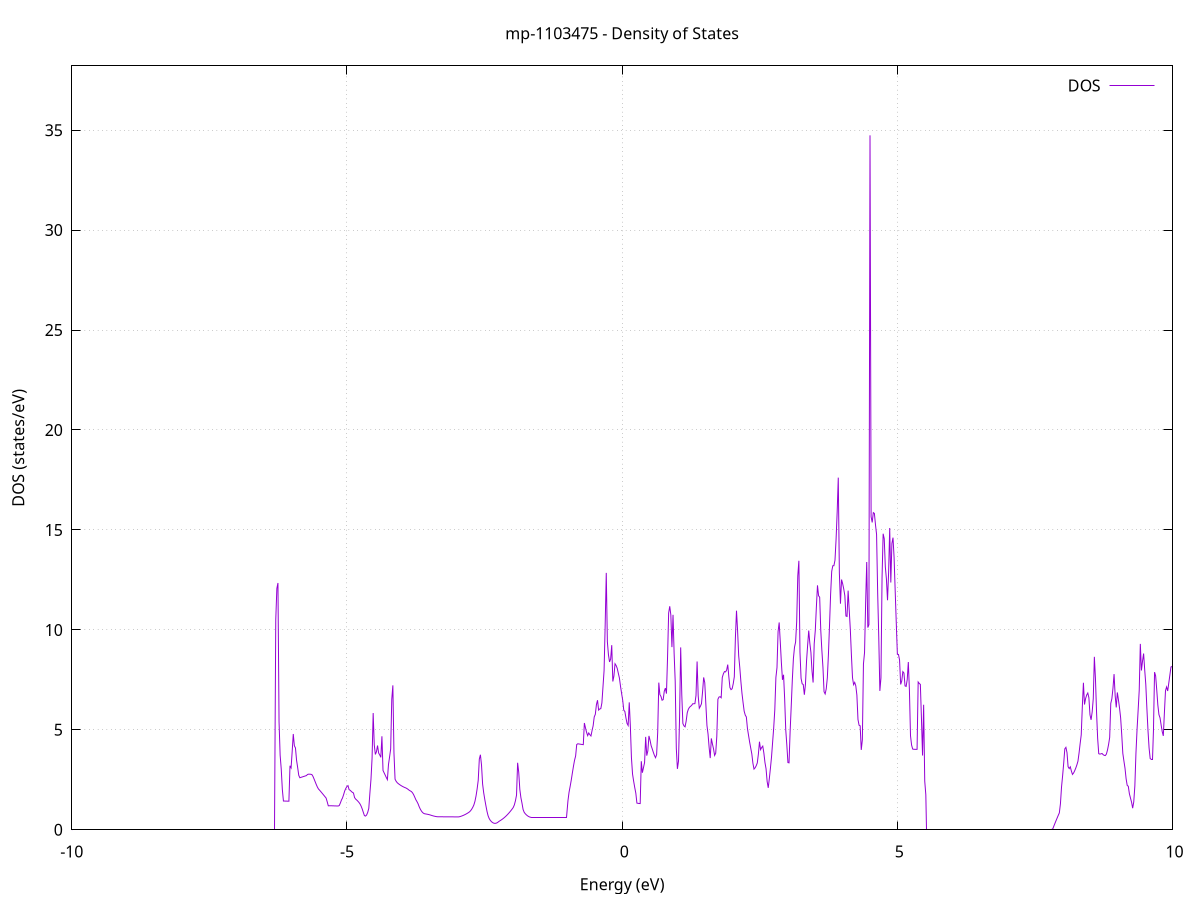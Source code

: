 set title 'mp-1103475 - Density of States'
set xlabel 'Energy (eV)'
set ylabel 'DOS (states/eV)'
set grid
set xrange [-10:10]
set yrange [0:38.214]
set xzeroaxis lt -1
set terminal png size 800,600
set output 'mp-1103475_dos_gnuplot.png'
plot '-' using 1:2 with lines title 'DOS'
-17.091400 0.000000
-17.071600 0.000000
-17.051700 0.000000
-17.031800 0.000000
-17.011900 0.000000
-16.992000 0.000000
-16.972100 0.000000
-16.952200 0.000000
-16.932400 0.000000
-16.912500 0.000000
-16.892600 0.000000
-16.872700 0.000000
-16.852800 0.000000
-16.832900 0.000000
-16.813100 0.000000
-16.793200 0.000000
-16.773300 0.000000
-16.753400 0.000000
-16.733500 0.000000
-16.713600 0.000000
-16.693700 0.000000
-16.673900 0.000000
-16.654000 0.000000
-16.634100 0.000000
-16.614200 0.000000
-16.594300 0.000000
-16.574400 0.000000
-16.554500 0.000000
-16.534700 0.000000
-16.514800 0.000000
-16.494900 0.000000
-16.475000 0.000000
-16.455100 0.000000
-16.435200 0.000000
-16.415300 0.000000
-16.395500 0.000000
-16.375600 0.000000
-16.355700 0.000000
-16.335800 0.000000
-16.315900 0.000000
-16.296000 0.000000
-16.276200 0.000000
-16.256300 0.000000
-16.236400 0.000000
-16.216500 0.000000
-16.196600 0.000000
-16.176700 0.000000
-16.156800 0.000000
-16.137000 0.000000
-16.117100 0.000000
-16.097200 0.000000
-16.077300 0.000000
-16.057400 0.000000
-16.037500 0.000000
-16.017600 0.000000
-15.997800 0.000000
-15.977900 0.000000
-15.958000 0.000000
-15.938100 0.000000
-15.918200 0.000000
-15.898300 0.000000
-15.878500 0.000000
-15.858600 0.000000
-15.838700 0.000000
-15.818800 0.000000
-15.798900 0.000000
-15.779000 0.000000
-15.759100 0.000000
-15.739300 0.000000
-15.719400 0.000000
-15.699500 0.000000
-15.679600 0.000000
-15.659700 0.000000
-15.639800 0.000000
-15.619900 0.000000
-15.600100 0.000000
-15.580200 0.000000
-15.560300 0.000000
-15.540400 0.000000
-15.520500 0.000000
-15.500600 0.000000
-15.480700 0.000000
-15.460900 0.000000
-15.441000 0.000000
-15.421100 0.000000
-15.401200 0.000000
-15.381300 0.000000
-15.361400 0.000000
-15.341600 0.000000
-15.321700 0.000000
-15.301800 0.000000
-15.281900 0.007700
-15.262000 0.923300
-15.242100 1.949700
-15.222200 2.601200
-15.202400 3.253700
-15.182500 4.514700
-15.162600 4.515100
-15.142700 4.184800
-15.122800 3.442400
-15.102900 2.964900
-15.083000 2.535500
-15.063200 1.553900
-15.043300 1.553900
-15.023400 1.553900
-15.003500 1.553900
-14.983600 1.553900
-14.963700 1.553900
-14.943800 1.553900
-14.924000 1.553900
-14.904100 1.553900
-14.884200 1.554000
-14.864300 1.554000
-14.844400 1.554000
-14.824500 1.554000
-14.804700 1.554000
-14.784800 1.549500
-14.764900 1.425400
-14.745000 1.307500
-14.725100 1.227800
-14.705200 1.148000
-14.685300 1.008200
-14.665500 1.008200
-14.645600 1.008200
-14.625700 1.008200
-14.605800 1.008200
-14.585900 1.008200
-14.566000 1.008200
-14.546100 1.008200
-14.526300 1.008200
-14.506400 1.008200
-14.486500 1.008200
-14.466600 1.008200
-14.446700 1.008200
-14.426800 1.008200
-14.407000 1.008200
-14.387100 1.008200
-14.367200 1.008200
-14.347300 1.008200
-14.327400 1.008200
-14.307500 1.008200
-14.287600 1.008200
-14.267800 1.008200
-14.247900 1.008200
-14.228000 1.008200
-14.208100 4.579700
-14.188200 4.226000
-14.168300 2.573600
-14.148400 2.429100
-14.128600 0.000000
-14.108700 0.000000
-14.088800 0.000000
-14.068900 0.000000
-14.049000 0.000000
-14.029100 0.000000
-14.009200 0.000000
-13.989400 0.000000
-13.969500 0.000000
-13.949600 0.000000
-13.929700 0.000000
-13.909800 0.000000
-13.889900 0.000000
-13.870100 0.000000
-13.850200 0.000000
-13.830300 0.000000
-13.810400 0.000000
-13.790500 0.000000
-13.770600 0.000000
-13.750700 0.000000
-13.730900 0.000000
-13.711000 0.000000
-13.691100 0.000000
-13.671200 0.000000
-13.651300 0.000000
-13.631400 0.000000
-13.611500 0.000000
-13.591700 0.000000
-13.571800 0.000000
-13.551900 3.507700
-13.532000 3.823600
-13.512100 2.500800
-13.492200 2.683800
-13.472400 2.866700
-13.452500 1.366600
-13.432600 1.365200
-13.412700 1.364000
-13.392800 1.363000
-13.372900 1.362100
-13.353000 1.361400
-13.333200 1.360900
-13.313300 1.459300
-13.293400 2.173500
-13.273500 3.492000
-13.253600 4.897300
-13.233700 5.411700
-13.213800 5.627100
-13.194000 6.074300
-13.174100 6.625500
-13.154200 7.524900
-13.134300 7.793400
-13.114400 6.735400
-13.094500 5.362200
-13.074600 4.525000
-13.054800 3.447500
-13.034900 1.890800
-13.015000 0.679500
-12.995100 0.082400
-12.975200 0.000000
-12.955300 0.043600
-12.935500 0.748800
-12.915600 1.922300
-12.895700 3.631000
-12.875800 5.370700
-12.855900 9.595700
-12.836000 11.889600
-12.816100 12.609700
-12.796300 11.022400
-12.776400 10.869500
-12.756500 11.280000
-12.736600 15.620400
-12.716700 13.734600
-12.696800 6.917800
-12.676900 6.967900
-12.657100 7.148000
-12.637200 9.675600
-12.617300 6.621400
-12.597400 5.660800
-12.577500 4.408900
-12.557600 4.013600
-12.537700 7.519700
-12.517900 8.859900
-12.498000 5.019500
-12.478100 4.610700
-12.458200 4.730400
-12.438300 7.051400
-12.418400 4.428500
-12.398600 0.346200
-12.378700 0.000000
-12.358800 0.000000
-12.338900 0.000000
-12.319000 0.000000
-12.299100 0.000000
-12.279200 0.000000
-12.259400 0.000000
-12.239500 0.000000
-12.219600 0.000000
-12.199700 0.000000
-12.179800 0.000000
-12.159900 0.000000
-12.140000 0.000000
-12.120200 0.000000
-12.100300 0.000000
-12.080400 0.000000
-12.060500 0.000000
-12.040600 0.000000
-12.020700 0.000000
-12.000900 0.000000
-11.981000 1.311000
-11.961100 6.338800
-11.941200 11.258700
-11.921300 13.837800
-11.901400 13.953500
-11.881500 25.389500
-11.861700 7.197200
-11.841800 7.848100
-11.821900 7.170000
-11.802000 4.968600
-11.782100 16.223400
-11.762200 11.947300
-11.742300 12.569500
-11.722500 13.419800
-11.702600 14.641600
-11.682700 13.533100
-11.662800 11.309000
-11.642900 5.249200
-11.623000 3.339200
-11.603100 6.197700
-11.583300 7.302700
-11.563400 9.842900
-11.543500 11.412600
-11.523600 13.302800
-11.503700 11.956100
-11.483800 10.233800
-11.464000 11.299000
-11.444100 14.698200
-11.424200 0.000000
-11.404300 0.000000
-11.384400 0.000000
-11.364500 0.000000
-11.344600 7.484200
-11.324800 10.840100
-11.304900 6.334000
-11.285000 4.622100
-11.265100 4.603600
-11.245200 4.590600
-11.225300 4.872000
-11.205400 5.270200
-11.185600 5.649600
-11.165700 5.890400
-11.145800 6.092900
-11.125900 8.961700
-11.106000 11.861700
-11.086100 8.620900
-11.066300 4.033000
-11.046400 1.935800
-11.026500 0.399100
-11.006600 0.000000
-10.986700 0.000000
-10.966800 0.000000
-10.946900 0.000000
-10.927100 0.000000
-10.907200 0.000000
-10.887300 0.000000
-10.867400 0.000000
-10.847500 0.000000
-10.827600 0.000000
-10.807700 0.000000
-10.787900 0.000000
-10.768000 0.000000
-10.748100 0.000000
-10.728200 0.000000
-10.708300 0.000000
-10.688400 0.000000
-10.668500 0.000000
-10.648700 0.000000
-10.628800 0.000000
-10.608900 0.000000
-10.589000 0.000000
-10.569100 0.000000
-10.549200 0.000000
-10.529400 0.000000
-10.509500 0.000000
-10.489600 0.000000
-10.469700 0.000000
-10.449800 0.000000
-10.429900 0.000000
-10.410000 0.000000
-10.390200 0.000000
-10.370300 0.000000
-10.350400 0.000000
-10.330500 0.000000
-10.310600 0.000000
-10.290700 0.000000
-10.270800 0.000000
-10.251000 0.000000
-10.231100 0.000000
-10.211200 0.000000
-10.191300 0.000000
-10.171400 0.000000
-10.151500 0.000000
-10.131700 0.000000
-10.111800 0.000000
-10.091900 0.000000
-10.072000 0.000000
-10.052100 0.000000
-10.032200 0.000000
-10.012300 0.000000
-9.992500 0.000000
-9.972600 0.000000
-9.952700 0.000000
-9.932800 0.000000
-9.912900 0.000000
-9.893000 0.000000
-9.873100 0.000000
-9.853300 0.000000
-9.833400 0.000000
-9.813500 0.000000
-9.793600 0.000000
-9.773700 0.000000
-9.753800 0.000000
-9.733900 0.000000
-9.714100 0.000000
-9.694200 0.000000
-9.674300 0.000000
-9.654400 0.000000
-9.634500 0.000000
-9.614600 0.000000
-9.594800 0.000000
-9.574900 0.000000
-9.555000 0.000000
-9.535100 0.000000
-9.515200 0.000000
-9.495300 0.000000
-9.475400 0.000000
-9.455600 0.000000
-9.435700 0.000000
-9.415800 0.000000
-9.395900 0.000000
-9.376000 0.000000
-9.356100 0.000000
-9.336200 0.000000
-9.316400 0.000000
-9.296500 0.000000
-9.276600 0.000000
-9.256700 0.000000
-9.236800 0.000000
-9.216900 0.000000
-9.197000 0.000000
-9.177200 0.000000
-9.157300 0.000000
-9.137400 0.000000
-9.117500 0.000000
-9.097600 0.000000
-9.077700 0.000000
-9.057900 0.000000
-9.038000 0.000000
-9.018100 0.000000
-8.998200 0.000000
-8.978300 0.000000
-8.958400 0.000000
-8.938500 0.000000
-8.918700 0.000000
-8.898800 0.000000
-8.878900 0.000000
-8.859000 0.000000
-8.839100 0.000000
-8.819200 0.000000
-8.799300 0.000000
-8.779500 0.000000
-8.759600 0.000000
-8.739700 0.000000
-8.719800 0.000000
-8.699900 0.000000
-8.680000 0.000000
-8.660200 0.000000
-8.640300 0.000000
-8.620400 0.000000
-8.600500 0.000000
-8.580600 0.000000
-8.560700 0.000000
-8.540800 0.000000
-8.521000 0.000000
-8.501100 0.000000
-8.481200 0.000000
-8.461300 0.000000
-8.441400 0.000000
-8.421500 0.000000
-8.401600 0.000000
-8.381800 0.000000
-8.361900 0.000000
-8.342000 0.000000
-8.322100 0.000000
-8.302200 0.000000
-8.282300 0.000000
-8.262400 0.000000
-8.242600 0.000000
-8.222700 0.000000
-8.202800 0.000000
-8.182900 0.000000
-8.163000 0.000000
-8.143100 0.000000
-8.123300 0.000000
-8.103400 0.000000
-8.083500 0.000000
-8.063600 0.000000
-8.043700 0.000000
-8.023800 0.000000
-8.003900 0.000000
-7.984100 0.000000
-7.964200 0.000000
-7.944300 0.000000
-7.924400 0.000000
-7.904500 0.000000
-7.884600 0.000000
-7.864700 0.000000
-7.844900 0.000000
-7.825000 0.000000
-7.805100 0.000000
-7.785200 0.000000
-7.765300 0.000000
-7.745400 0.000000
-7.725600 0.000000
-7.705700 0.000000
-7.685800 0.000000
-7.665900 0.000000
-7.646000 0.000000
-7.626100 0.000000
-7.606200 0.000000
-7.586400 0.000000
-7.566500 0.000000
-7.546600 0.000000
-7.526700 0.000000
-7.506800 0.000000
-7.486900 0.000000
-7.467000 0.000000
-7.447200 0.000000
-7.427300 0.000000
-7.407400 0.000000
-7.387500 0.000000
-7.367600 0.000000
-7.347700 0.000000
-7.327800 0.000000
-7.308000 0.000000
-7.288100 0.000000
-7.268200 0.000000
-7.248300 0.000000
-7.228400 0.000000
-7.208500 0.000000
-7.188700 0.000000
-7.168800 0.000000
-7.148900 0.000000
-7.129000 0.000000
-7.109100 0.000000
-7.089200 0.000000
-7.069300 0.000000
-7.049500 0.000000
-7.029600 0.000000
-7.009700 0.000000
-6.989800 0.000000
-6.969900 0.000000
-6.950000 0.000000
-6.930100 0.000000
-6.910300 0.000000
-6.890400 0.000000
-6.870500 0.000000
-6.850600 0.000000
-6.830700 0.000000
-6.810800 0.000000
-6.791000 0.000000
-6.771100 0.000000
-6.751200 0.000000
-6.731300 0.000000
-6.711400 0.000000
-6.691500 0.000000
-6.671600 0.000000
-6.651800 0.000000
-6.631900 0.000000
-6.612000 0.000000
-6.592100 0.000000
-6.572200 0.000000
-6.552300 0.000000
-6.532400 0.000000
-6.512600 0.000000
-6.492700 0.000000
-6.472800 0.000000
-6.452900 0.000000
-6.433000 0.000000
-6.413100 0.000000
-6.393200 0.000000
-6.373400 0.000000
-6.353500 0.000000
-6.333600 0.000000
-6.313700 0.000000
-6.293800 10.516200
-6.273900 12.073300
-6.254100 12.345100
-6.234200 5.404600
-6.214300 3.729900
-6.194400 3.043000
-6.174500 2.021900
-6.154600 1.438400
-6.134700 1.436600
-6.114900 1.434800
-6.095000 1.433000
-6.075100 1.431200
-6.055200 1.429400
-6.035300 3.201000
-6.015400 3.099000
-5.995500 3.918800
-5.975700 4.790900
-5.955800 4.204400
-5.935900 4.092500
-5.916000 3.481200
-5.896100 3.119400
-5.876200 2.725800
-5.856300 2.602900
-5.836500 2.621800
-5.816600 2.639500
-5.796700 2.657200
-5.776800 2.675000
-5.756900 2.692900
-5.737000 2.710800
-5.717200 2.765900
-5.697300 2.783200
-5.677400 2.779900
-5.657500 2.776600
-5.637600 2.760300
-5.617700 2.671700
-5.597800 2.540400
-5.578000 2.403500
-5.558100 2.266600
-5.538200 2.141200
-5.518300 2.042200
-5.498400 1.983300
-5.478500 1.918900
-5.458600 1.853700
-5.438800 1.787800
-5.418900 1.721100
-5.399000 1.653700
-5.379100 1.587100
-5.359200 1.399600
-5.339300 1.198500
-5.319500 1.200700
-5.299600 1.201400
-5.279700 1.200700
-5.259800 1.198600
-5.239900 1.196400
-5.220000 1.194400
-5.200100 1.192400
-5.180300 1.190600
-5.160400 1.188900
-5.140500 1.211200
-5.120600 1.334700
-5.100700 1.484400
-5.080800 1.594200
-5.060900 1.757500
-5.041100 1.943000
-5.021200 2.068500
-5.001300 2.165600
-4.981400 2.209300
-4.961500 2.008400
-4.941600 1.974500
-4.921700 1.921600
-4.901900 1.872500
-4.882000 1.841000
-4.862100 1.613500
-4.842200 1.535300
-4.822300 1.486600
-4.802400 1.431000
-4.782600 1.368400
-4.762700 1.291300
-4.742800 1.182600
-4.722900 1.041800
-4.703000 0.873200
-4.683100 0.709700
-4.663200 0.685200
-4.643400 0.737100
-4.623500 0.865500
-4.603600 1.070400
-4.583700 1.824500
-4.563800 2.528800
-4.543900 3.581300
-4.524000 5.839300
-4.504200 4.250000
-4.484300 3.769000
-4.464400 3.902200
-4.444500 4.214500
-4.424600 3.840400
-4.404700 3.743200
-4.384900 3.623800
-4.365000 4.677300
-4.345100 2.966800
-4.325200 2.849900
-4.305300 2.734100
-4.285400 2.614100
-4.265500 2.507200
-4.245700 3.264300
-4.225800 3.644500
-4.205900 4.044700
-4.186000 6.528300
-4.166100 7.225000
-4.146200 3.853500
-4.126300 2.530600
-4.106500 2.425900
-4.086600 2.354200
-4.066700 2.306800
-4.046800 2.266000
-4.026900 2.228500
-4.007000 2.194400
-3.987100 2.163600
-3.967300 2.136100
-3.947400 2.112100
-3.927500 2.089000
-3.907600 2.057300
-3.887700 2.018800
-3.867800 1.973600
-3.848000 1.942500
-3.828100 1.909300
-3.808200 1.846300
-3.788300 1.753600
-3.768400 1.631100
-3.748500 1.505100
-3.728600 1.410900
-3.708800 1.304000
-3.688900 1.160800
-3.669000 1.041300
-3.649100 0.945700
-3.629200 0.873700
-3.609300 0.825600
-3.589400 0.801200
-3.569600 0.791500
-3.549700 0.781700
-3.529800 0.771100
-3.509900 0.758200
-3.490000 0.743000
-3.470100 0.725500
-3.450300 0.707700
-3.430400 0.692200
-3.410500 0.678700
-3.390600 0.666800
-3.370700 0.656400
-3.350800 0.651100
-3.330900 0.650600
-3.311100 0.650200
-3.291200 0.649800
-3.271300 0.649400
-3.251400 0.649100
-3.231500 0.648700
-3.211600 0.648300
-3.191700 0.647900
-3.171900 0.647600
-3.152000 0.647200
-3.132100 0.646900
-3.112200 0.646500
-3.092300 0.646200
-3.072400 0.645900
-3.052500 0.645600
-3.032700 0.645300
-3.012800 0.645000
-2.992900 0.644700
-2.973000 0.644400
-2.953100 0.654300
-2.933200 0.671000
-2.913400 0.690200
-2.893500 0.711800
-2.873600 0.735900
-2.853700 0.762500
-2.833800 0.791600
-2.813900 0.823100
-2.794000 0.857100
-2.774200 0.895500
-2.754300 0.951200
-2.734400 1.026700
-2.714500 1.121900
-2.694600 1.238900
-2.674700 1.422500
-2.654800 1.690700
-2.635000 2.043600
-2.615100 2.472700
-2.595200 3.537700
-2.575300 3.753300
-2.555400 3.240900
-2.535500 2.289100
-2.515600 1.850900
-2.495800 1.516300
-2.475900 1.212200
-2.456000 0.925000
-2.436100 0.703300
-2.416200 0.564600
-2.396300 0.475000
-2.376500 0.411800
-2.356600 0.365100
-2.336700 0.334800
-2.316800 0.320900
-2.296900 0.323600
-2.277000 0.342700
-2.257100 0.377800
-2.237300 0.420800
-2.217400 0.455800
-2.197500 0.490400
-2.177600 0.528700
-2.157700 0.570700
-2.137800 0.616300
-2.117900 0.665600
-2.098100 0.718700
-2.078200 0.775300
-2.058300 0.835700
-2.038400 0.899700
-2.018500 0.967500
-1.998600 1.038900
-1.978800 1.114900
-1.958900 1.242700
-1.939000 1.448900
-1.919100 1.733500
-1.899200 3.350900
-1.879300 2.884700
-1.859400 2.023700
-1.839600 1.606000
-1.819700 1.327900
-1.799800 1.014800
-1.779900 0.873800
-1.760000 0.801900
-1.740100 0.746100
-1.720200 0.700300
-1.700400 0.664700
-1.680500 0.639000
-1.660600 0.623500
-1.640700 0.617900
-1.620800 0.617900
-1.600900 0.617800
-1.581000 0.617800
-1.561200 0.617800
-1.541300 0.617700
-1.521400 0.617700
-1.501500 0.617600
-1.481600 0.617600
-1.461700 0.617500
-1.441900 0.617500
-1.422000 0.617500
-1.402100 0.617400
-1.382200 0.617400
-1.362300 0.617300
-1.342400 0.617300
-1.322500 0.617300
-1.302700 0.617200
-1.282800 0.617200
-1.262900 0.617200
-1.243000 0.617100
-1.223100 0.617100
-1.203200 0.617100
-1.183300 0.617000
-1.163500 0.617000
-1.143600 0.617000
-1.123700 0.617000
-1.103800 0.616900
-1.083900 0.616900
-1.064000 0.616900
-1.044200 0.616900
-1.024300 0.616800
-1.004400 0.616800
-0.984500 1.454800
-0.964600 1.879500
-0.944700 2.169800
-0.924800 2.481900
-0.905000 2.831400
-0.885100 3.169600
-0.865200 3.472900
-0.845300 3.692100
-0.825400 4.264300
-0.805500 4.302100
-0.785600 4.292500
-0.765800 4.283300
-0.745900 4.274400
-0.726000 4.265800
-0.706100 4.257600
-0.686200 5.340800
-0.666300 5.097300
-0.646400 4.875500
-0.626600 4.710000
-0.606700 4.842200
-0.586800 4.755700
-0.566900 4.692500
-0.547000 4.958500
-0.527100 5.201500
-0.507300 5.645500
-0.487400 5.774900
-0.467500 6.258900
-0.447600 6.481400
-0.427700 5.989000
-0.407800 6.043100
-0.387900 6.058800
-0.368100 6.345300
-0.348200 7.150700
-0.328300 7.963200
-0.308400 10.242200
-0.288500 12.851600
-0.268600 9.405200
-0.248700 8.751900
-0.228900 8.396500
-0.209000 8.540500
-0.189100 9.234500
-0.169200 7.418900
-0.149300 7.695400
-0.129400 8.305900
-0.109600 8.220300
-0.089700 8.078200
-0.069800 7.832500
-0.049900 7.594700
-0.030000 7.185000
-0.010100 6.825700
0.009800 6.487700
0.029600 5.982600
0.049500 5.917900
0.069400 5.591900
0.089300 5.318300
0.109200 5.217500
0.129100 6.374100
0.149000 5.195300
0.168800 3.611300
0.188700 2.790100
0.208600 2.436500
0.228500 2.117000
0.248400 1.831400
0.268300 1.334800
0.288200 1.323100
0.308000 1.315100
0.327900 1.310700
0.347800 3.427600
0.367700 2.853900
0.387600 3.107900
0.407500 3.361800
0.427300 4.645800
0.447200 3.709400
0.467100 3.948700
0.487000 4.696700
0.506900 4.482600
0.526800 4.207600
0.546700 4.048200
0.566500 3.876200
0.586400 3.722800
0.606300 3.606100
0.626200 3.755600
0.646100 4.874700
0.666000 7.362200
0.685900 6.761300
0.705700 6.668700
0.725600 6.480700
0.745500 6.510000
0.765400 6.928700
0.785300 7.087900
0.805200 6.811700
0.825100 8.636600
0.844900 10.841200
0.864800 11.181400
0.884700 10.753900
0.904600 9.138200
0.924500 10.754900
0.944400 8.825900
0.964200 7.423800
0.984100 4.079200
1.004000 3.046800
1.023900 3.435200
1.043800 5.665000
1.063700 9.124400
1.083600 6.750900
1.103400 5.316400
1.123300 5.197700
1.143200 5.149400
1.163100 5.433700
1.183000 5.855000
1.202900 6.029200
1.222800 6.125200
1.242600 6.174700
1.262500 6.221100
1.282400 6.304400
1.302300 6.304200
1.322200 6.309900
1.342100 6.720400
1.361900 8.417500
1.381800 6.702100
1.401700 6.080000
1.421600 6.175700
1.441500 6.307400
1.461400 6.908100
1.481300 7.621600
1.501100 7.359800
1.521000 6.273900
1.540900 5.218800
1.560800 4.791200
1.580700 4.112200
1.600600 3.585200
1.620500 4.570800
1.640300 4.296500
1.660200 4.050000
1.680100 3.719600
1.700000 3.830100
1.719900 4.673800
1.739800 6.530400
1.759700 6.639800
1.779500 6.657300
1.799400 6.604800
1.819300 7.616500
1.839200 7.800400
1.859100 7.913800
1.879000 7.896900
1.898800 7.989000
1.918700 8.262400
1.938600 7.655200
1.958500 7.112100
1.978400 7.010300
1.998300 7.055000
2.018200 7.302800
2.038000 7.651900
2.057900 9.607700
2.077800 10.959400
2.097700 9.955500
2.117600 8.706300
2.137500 8.120300
2.157400 7.420800
2.177200 6.828800
2.197100 6.365100
2.217000 5.935400
2.236900 5.737200
2.256800 5.643900
2.276700 5.065900
2.296500 4.726500
2.316400 4.389200
2.336300 4.090100
2.356200 3.792700
2.376100 3.327500
2.396000 3.036200
2.415900 3.098500
2.435700 3.201400
2.455600 3.343400
2.475500 3.787300
2.495400 4.406000
2.515300 4.008200
2.535200 4.113900
2.555100 4.184500
2.574900 3.839100
2.594800 3.367900
2.614700 3.051600
2.634600 2.415600
2.654500 2.098000
2.674400 2.559500
2.694300 3.081000
2.714100 3.640400
2.734000 4.375900
2.753900 5.103800
2.773800 6.006200
2.793700 7.619600
2.813600 8.114800
2.833400 9.913400
2.853300 10.370700
2.873200 9.405400
2.893100 8.371800
2.913000 7.500800
2.932900 7.753900
2.952800 6.559000
2.972600 5.002500
2.992500 4.235700
3.012400 3.360900
3.032300 3.347900
3.052200 4.917300
3.072100 6.169300
3.092000 7.484300
3.111800 8.558700
3.131700 9.130800
3.151600 9.387800
3.171500 10.399400
3.191400 12.700600
3.211300 13.456300
3.231200 8.892900
3.251000 7.579600
3.270900 7.303300
3.290800 7.265100
3.310700 6.754300
3.330600 7.274100
3.350500 8.443400
3.370300 9.225400
3.390200 9.964200
3.410100 9.338900
3.430000 8.875900
3.449900 7.942000
3.469800 7.365800
3.489700 9.306600
3.509500 9.970900
3.529400 11.155600
3.549300 12.227600
3.569200 11.708200
3.589100 11.633400
3.609000 9.982600
3.628900 8.977500
3.648700 8.123500
3.668600 6.905900
3.688500 6.794800
3.708400 7.048400
3.728300 7.602000
3.748200 8.773500
3.768000 10.228300
3.787900 11.780400
3.807800 12.922900
3.827700 13.208200
3.847600 13.210200
3.867500 13.485500
3.887400 14.539100
3.907200 15.900300
3.927100 17.615600
3.947000 12.851600
3.966900 11.310300
3.986800 12.517000
4.006700 12.310800
4.026600 12.044700
4.046400 11.711800
4.066300 10.693000
4.086200 10.671800
4.106100 11.962500
4.126000 10.990600
4.145900 10.022400
4.165800 8.739200
4.185600 7.604900
4.205500 7.258600
4.225400 7.372900
4.245300 7.201800
4.265200 6.737500
4.285100 5.516800
4.304900 5.229500
4.324800 5.201300
4.344700 3.995000
4.364600 4.498400
4.384500 8.296500
4.404400 8.864900
4.424300 11.368100
4.444100 13.396000
4.464000 10.116300
4.483900 10.262300
4.503800 34.739900
4.523700 15.658300
4.543600 15.374700
4.563500 15.865700
4.583300 15.825900
4.603200 15.259800
4.623100 14.774800
4.643000 11.844300
4.662900 9.619900
4.682800 6.947400
4.702600 7.593700
4.722500 12.617200
4.742400 14.809500
4.762300 14.560800
4.782200 13.148900
4.802100 12.537600
4.822000 11.483100
4.841800 12.872400
4.861700 15.096000
4.881600 12.368600
4.901500 14.319200
4.921400 14.613900
4.941300 13.614200
4.961200 11.953600
4.981000 10.344100
5.000900 8.776700
5.020800 8.770500
5.040700 8.491000
5.060600 7.270600
5.080500 7.444300
5.100400 7.912300
5.120200 7.841500
5.140100 7.197800
5.160000 7.171200
5.179900 7.511500
5.199800 8.390300
5.219700 6.990800
5.239500 4.704300
5.259400 4.235200
5.279300 4.037500
5.299200 4.027000
5.319100 4.024300
5.339000 4.023400
5.358900 4.024200
5.378700 7.392800
5.398600 7.319900
5.418500 7.273500
5.438400 5.567800
5.458300 3.715900
5.478200 6.255000
5.498100 2.435900
5.517900 1.753100
5.537800 0.000000
5.557700 0.000000
5.577600 0.000000
5.597500 0.000000
5.617400 0.000000
5.637200 0.000000
5.657100 0.000000
5.677000 0.000000
5.696900 0.000000
5.716800 0.000000
5.736700 0.000000
5.756600 0.000000
5.776400 0.000000
5.796300 0.000000
5.816200 0.000000
5.836100 0.000000
5.856000 0.000000
5.875900 0.000000
5.895800 0.000000
5.915600 0.000000
5.935500 0.000000
5.955400 0.000000
5.975300 0.000000
5.995200 0.000000
6.015100 0.000000
6.035000 0.000000
6.054800 0.000000
6.074700 0.000000
6.094600 0.000000
6.114500 0.000000
6.134400 0.000000
6.154300 0.000000
6.174100 0.000000
6.194000 0.000000
6.213900 0.000000
6.233800 0.000000
6.253700 0.000000
6.273600 0.000000
6.293500 0.000000
6.313300 0.000000
6.333200 0.000000
6.353100 0.000000
6.373000 0.000000
6.392900 0.000000
6.412800 0.000000
6.432700 0.000000
6.452500 0.000000
6.472400 0.000000
6.492300 0.000000
6.512200 0.000000
6.532100 0.000000
6.552000 0.000000
6.571900 0.000000
6.591700 0.000000
6.611600 0.000000
6.631500 0.000000
6.651400 0.000000
6.671300 0.000000
6.691200 0.000000
6.711000 0.000000
6.730900 0.000000
6.750800 0.000000
6.770700 0.000000
6.790600 0.000000
6.810500 0.000000
6.830400 0.000000
6.850200 0.000000
6.870100 0.000000
6.890000 0.000000
6.909900 0.000000
6.929800 0.000000
6.949700 0.000000
6.969600 0.000000
6.989400 0.000000
7.009300 0.000000
7.029200 0.000000
7.049100 0.000000
7.069000 0.000000
7.088900 0.000000
7.108700 0.000000
7.128600 0.000000
7.148500 0.000000
7.168400 0.000000
7.188300 0.000000
7.208200 0.000000
7.228100 0.000000
7.247900 0.000000
7.267800 0.000000
7.287700 0.000000
7.307600 0.000000
7.327500 0.000000
7.347400 0.000000
7.367300 0.000000
7.387100 0.000000
7.407000 0.000000
7.426900 0.000000
7.446800 0.000000
7.466700 0.000000
7.486600 0.000000
7.506500 0.000000
7.526300 0.000000
7.546200 0.000000
7.566100 0.000000
7.586000 0.000000
7.605900 0.000000
7.625800 0.000000
7.645600 0.000000
7.665500 0.000000
7.685400 0.000000
7.705300 0.000000
7.725200 0.000000
7.745100 0.000000
7.765000 0.000000
7.784800 0.000000
7.804700 0.000000
7.824600 0.046000
7.844500 0.186200
7.864400 0.324000
7.884300 0.458800
7.904200 0.590600
7.924000 0.719300
7.943900 0.845100
7.963800 1.299700
7.983700 2.139200
8.003600 2.707800
8.023500 3.341600
8.043300 4.047400
8.063200 4.123900
8.083100 3.858100
8.103000 3.153500
8.122900 3.062500
8.142800 3.148400
8.162700 2.939500
8.182500 2.769000
8.202400 2.838300
8.222300 2.950900
8.242200 3.085400
8.262100 3.241900
8.282000 3.428500
8.301900 3.834100
8.321700 4.305700
8.341600 4.745800
8.361500 6.155200
8.381400 7.352800
8.401300 6.265900
8.421200 6.565800
8.441100 6.743700
8.460900 6.841300
8.480800 6.607900
8.500700 5.751700
8.520600 5.500200
8.540500 5.892000
8.560400 6.560500
8.580200 8.652500
8.600100 7.565100
8.620000 5.887000
8.639900 4.579900
8.659800 3.806100
8.679700 3.786500
8.699600 3.796300
8.719400 3.817500
8.739300 3.759500
8.759200 3.723400
8.779100 3.712400
8.799000 3.788100
8.818900 3.991800
8.838800 4.269400
8.858600 4.620100
8.878500 6.324800
8.898400 6.556700
8.918300 7.078100
8.938200 7.787600
8.958100 6.709900
8.977900 6.120000
8.997800 6.868300
9.017700 6.499400
9.037600 6.092500
9.057500 5.604800
9.077400 4.772900
9.097300 3.822500
9.117100 3.441100
9.137000 3.080100
9.156900 2.558200
9.176800 2.222900
9.196700 2.176500
9.216600 1.805100
9.236500 1.587800
9.256300 1.380000
9.276200 1.079300
9.296100 1.396400
9.316000 2.198000
9.335900 3.833400
9.355800 5.009300
9.375700 5.983000
9.395500 6.985900
9.415400 9.300700
9.435300 7.968700
9.455200 8.432800
9.475100 8.816400
9.495000 8.000500
9.514800 7.273600
9.534700 6.071200
9.554600 4.972900
9.574500 4.091800
9.594400 3.563700
9.614300 3.507100
9.634200 3.507100
9.654000 4.965700
9.673900 7.886100
9.693800 7.697700
9.713700 6.996900
9.733600 6.241100
9.753500 5.763500
9.773400 5.598900
9.793200 5.247000
9.813100 4.910900
9.833000 4.697400
9.852900 5.854300
9.872800 6.961200
9.892700 7.144700
9.912600 6.943200
9.932400 7.336700
9.952300 7.740300
9.972200 8.144400
9.992100 8.163700
10.012000 8.264700
10.031900 8.628500
10.051700 8.645400
10.071600 5.992800
10.091500 6.032400
10.111400 6.269800
10.131300 6.046500
10.151200 5.755700
10.171100 5.644500
10.190900 5.933200
10.210800 5.689400
10.230700 6.838600
10.250600 5.350500
10.270500 5.165100
10.290400 3.931100
10.310300 4.334700
10.330100 5.066500
10.350000 5.717700
10.369900 6.650100
10.389800 6.315900
10.409700 7.301600
10.429600 9.459400
10.449400 6.253600
10.469300 5.584500
10.489200 6.014300
10.509100 9.074500
10.529000 7.697400
10.548900 7.604400
10.568800 6.967800
10.588600 6.995500
10.608500 7.020600
10.628400 10.288600
10.648300 6.219700
10.668200 6.953300
10.688100 9.145700
10.708000 7.473100
10.727800 6.738300
10.747700 5.723800
10.767600 6.017400
10.787500 6.376000
10.807400 6.804100
10.827300 7.261500
10.847200 8.470400
10.867000 9.941700
10.886900 9.631700
10.906800 9.578800
10.926700 9.172100
10.946600 8.613400
10.966500 8.089200
10.986300 7.605000
11.006200 7.329200
11.026100 6.997600
11.046000 6.256900
11.065900 7.121800
11.085800 6.784000
11.105700 6.946000
11.125500 7.464500
11.145400 9.278500
11.165300 8.267300
11.185200 8.270700
11.205100 8.123700
11.225000 8.061200
11.244900 7.905000
11.264700 8.601500
11.284600 8.681900
11.304500 8.381800
11.324400 7.540600
11.344300 6.115000
11.364200 4.409500
11.384000 2.791300
11.403900 2.066100
11.423800 2.359200
11.443700 2.633000
11.463600 2.928900
11.483500 3.131300
11.503400 3.274900
11.523200 3.354700
11.543100 3.552300
11.563000 3.766300
11.582900 3.809200
11.602800 3.735300
11.622700 3.602600
11.642600 3.510400
11.662400 3.465600
11.682300 3.396100
11.702200 3.302000
11.722100 3.232500
11.742000 3.480500
11.761900 3.779400
11.781800 3.854600
11.801600 3.907100
11.821500 3.881700
11.841400 3.234400
11.861300 2.968200
11.881200 2.406500
11.901100 2.122200
11.920900 1.799500
11.940800 2.132700
11.960700 2.576800
11.980600 3.191400
12.000500 3.119700
12.020400 3.384500
12.040300 3.821000
12.060100 4.545700
12.080000 6.009300
12.099900 4.686500
12.119800 4.112700
12.139700 4.049600
12.159600 3.964900
12.179500 3.908100
12.199300 3.860500
12.219200 3.926300
12.239100 3.908700
12.259000 3.728300
12.278900 3.639700
12.298800 3.570100
12.318600 3.475900
12.338500 3.340900
12.358400 3.192200
12.378300 2.879900
12.398200 2.474100
12.418100 2.232800
12.438000 2.115700
12.457800 2.003400
12.477700 1.806400
12.497600 1.631400
12.517500 1.491800
12.537400 1.310100
12.557300 1.137500
12.577200 0.979600
12.597000 0.836600
12.616900 0.708400
12.636800 0.595000
12.656700 0.495000
12.676600 0.407300
12.696500 0.331800
12.716400 0.267800
12.736200 0.211600
12.756100 0.156800
12.776000 0.109100
12.795900 0.068600
12.815800 0.035300
12.835700 0.009200
12.855500 0.000000
12.875400 0.000000
12.895300 0.000000
12.915200 0.000000
12.935100 0.000000
12.955000 0.000000
12.974900 0.000000
12.994700 0.000000
13.014600 0.000000
13.034500 0.000000
13.054400 0.000000
13.074300 0.000000
13.094200 0.000000
13.114100 0.000000
13.133900 0.000000
13.153800 0.000000
13.173700 0.000000
13.193600 0.000000
13.213500 0.000000
13.233400 0.000000
13.253300 0.000000
13.273100 0.000000
13.293000 0.000000
13.312900 0.000000
13.332800 0.000000
13.352700 0.000000
13.372600 0.000000
13.392400 0.000000
13.412300 0.000000
13.432200 0.000000
13.452100 0.000000
13.472000 0.000000
13.491900 0.000000
13.511800 0.000000
13.531600 0.000000
13.551500 0.000000
13.571400 0.000000
13.591300 0.000000
13.611200 0.000000
13.631100 0.000000
13.651000 0.000000
13.670800 0.000000
13.690700 0.000000
13.710600 0.000000
13.730500 0.000000
13.750400 0.000000
13.770300 0.000000
13.790100 0.000000
13.810000 0.000000
13.829900 0.000000
13.849800 0.000000
13.869700 0.000000
13.889600 0.000000
13.909500 0.000000
13.929300 0.000000
13.949200 0.000000
13.969100 0.000000
13.989000 0.000000
14.008900 0.000000
14.028800 0.000000
14.048700 0.000000
14.068500 0.000000
14.088400 0.000000
14.108300 0.000000
14.128200 0.000000
14.148100 0.000000
14.168000 0.000000
14.187900 0.000000
14.207700 0.000000
14.227600 0.000000
14.247500 0.000000
14.267400 0.000000
14.287300 0.000000
14.307200 0.000000
14.327000 0.000000
14.346900 0.000000
14.366800 0.000000
14.386700 0.000000
14.406600 0.000000
14.426500 0.014200
14.446400 0.105600
14.466200 0.281500
14.486100 0.541900
14.506000 1.100900
14.525900 1.270300
14.545800 1.386100
14.565700 1.495600
14.585600 1.574400
14.605400 1.618000
14.625300 1.626300
14.645200 1.599400
14.665100 1.498600
14.685000 1.443600
14.704900 1.503700
14.724700 1.587300
14.744600 1.669200
14.764500 1.749600
14.784400 1.828400
14.804300 1.905700
14.824200 2.033800
14.844100 2.269300
14.863900 2.612400
14.883800 3.050400
14.903700 3.522300
14.923600 3.930900
14.943500 3.814800
14.963400 3.699400
14.983300 3.577200
15.003100 3.436200
15.023000 3.274200
15.042900 3.091100
15.062800 2.878800
15.082700 3.821300
15.102600 2.775300
15.122500 2.244800
15.142300 1.920400
15.162200 1.774800
15.182100 1.645800
15.202000 1.525200
15.221900 1.411600
15.241800 1.304900
15.261600 1.206900
15.281500 1.133000
15.301400 1.075700
15.321300 1.047300
15.341200 1.028600
15.361100 1.019500
15.381000 1.022500
15.400800 1.400900
15.420700 1.859200
15.440600 2.326500
15.460500 2.773400
15.480400 3.864000
15.500300 5.064000
15.520200 5.675500
15.540000 4.927900
15.559900 4.848400
15.579800 4.499300
15.599700 5.148200
15.619600 5.464700
15.639500 5.234200
15.659300 4.734800
15.679200 4.180700
15.699100 4.005300
15.719000 3.933500
15.738900 3.904500
15.758800 4.687000
15.778700 4.909100
15.798500 5.164400
15.818400 5.918300
15.838300 4.728100
15.858200 3.463000
15.878100 2.209700
15.898000 1.385000
15.917900 1.082100
15.937700 0.804600
15.957600 0.202100
15.977500 0.228500
15.997400 0.374600
16.017300 0.489100
16.037200 0.694600
16.057100 1.633700
16.076900 2.771500
16.096800 3.462000
16.116700 4.103600
16.136600 4.757600
16.156500 5.570100
16.176400 6.536400
16.196200 7.049100
16.216100 8.424200
16.236000 7.552100
16.255900 6.848500
16.275800 6.215900
16.295700 5.856800
16.315600 5.607800
16.335400 5.683600
16.355300 5.875800
16.375200 6.150300
16.395100 6.275100
16.415000 7.061000
16.434900 7.022900
16.454800 6.755400
16.474600 6.373300
16.494500 5.546500
16.514400 4.681900
16.534300 4.545800
16.554200 4.903400
16.574100 5.188900
16.594000 5.303000
16.613800 5.862900
16.633700 7.247200
16.653600 8.078600
16.673500 8.891800
16.693400 10.736000
16.713300 8.527400
16.733100 7.281800
16.753000 7.127100
16.772900 6.520500
16.792800 6.540500
16.812700 6.003000
16.832600 6.327300
16.852500 6.086400
16.872300 6.045100
16.892200 6.030000
16.912100 6.076400
16.932000 7.411200
16.951900 7.139100
16.971800 6.732700
16.991700 7.882900
17.011500 7.065400
17.031400 7.104300
17.051300 7.791500
17.071200 8.192700
17.091100 6.621200
17.111000 6.926200
17.130800 7.519800
17.150700 8.674100
17.170600 9.695100
17.190500 7.360900
17.210400 4.588300
17.230300 4.541700
17.250200 5.140500
17.270000 6.174700
17.289900 6.852600
17.309800 10.835200
17.329700 10.621200
17.349600 7.856400
17.369500 7.793400
17.389400 7.665700
17.409200 9.000900
17.429100 9.493100
17.449000 8.160700
17.468900 7.797000
17.488800 8.331600
17.508700 8.178200
17.528600 7.997900
17.548400 7.147900
17.568300 5.813000
17.588200 5.720100
17.608100 7.514700
17.628000 8.218000
17.647900 9.063700
17.667700 9.548100
17.687600 8.799500
17.707500 9.375800
17.727400 9.208600
17.747300 9.956300
17.767200 9.349100
17.787100 8.825600
17.806900 8.852400
17.826800 9.073000
17.846700 8.883300
17.866600 8.472900
17.886500 8.187000
17.906400 8.106900
17.926300 7.558600
17.946100 7.558500
17.966000 6.737600
17.985900 5.898800
18.005800 5.791100
18.025700 5.506900
18.045600 5.301000
18.065400 5.255600
18.085300 5.533700
18.105200 6.951800
18.125100 5.308600
18.145000 5.201200
18.164900 4.999000
18.184800 4.825200
18.204600 4.800300
18.224500 5.673800
18.244400 6.483500
18.264300 6.512600
18.284200 7.845000
18.304100 8.358000
18.324000 8.046500
18.343800 8.385700
18.363700 8.462600
18.383600 8.745600
18.403500 9.059100
18.423400 9.936500
18.443300 8.771700
18.463200 9.075700
18.483000 11.006100
18.502900 10.537600
18.522800 9.688700
18.542700 9.108800
18.562600 10.068500
18.582500 8.355000
18.602300 7.955000
18.622200 7.486700
18.642100 7.217800
18.662000 6.928500
18.681900 7.103900
18.701800 6.084900
18.721700 5.861600
18.741500 5.242700
18.761400 4.653500
18.781300 4.255900
18.801200 3.725000
18.821100 3.130800
18.841000 3.184400
18.860900 3.876100
18.880700 3.672300
18.900600 4.035400
18.920500 4.498700
18.940400 5.122100
18.960300 5.735500
18.980200 6.599100
19.000100 7.364700
19.019900 7.340900
19.039800 8.746300
19.059700 7.553300
19.079600 7.800900
19.099500 7.986800
19.119400 8.088100
19.139200 8.698600
19.159100 8.537400
19.179000 7.960400
19.198900 7.269200
19.218800 6.493700
19.238700 7.035300
19.258600 4.255000
19.278400 4.049800
19.298300 5.341500
19.318200 10.388800
19.338100 12.115400
19.358000 7.781800
19.377900 6.765600
19.397800 5.549100
19.417600 5.355700
19.437500 5.219700
19.457400 5.133200
19.477300 5.048400
19.497200 5.011900
19.517100 4.395600
19.536900 3.713000
19.556800 2.957000
19.576700 2.842400
19.596600 3.213300
19.616500 3.676500
19.636400 4.334500
19.656300 5.852500
19.676100 6.887600
19.696000 7.770000
19.715900 7.282600
19.735800 7.159300
19.755700 6.519500
19.775600 5.007000
19.795500 4.123400
19.815300 3.849400
19.835200 3.758300
19.855100 4.484200
19.875000 4.171300
19.894900 3.916800
19.914800 3.639800
19.934700 3.767500
19.954500 4.253200
19.974400 4.771000
19.994300 4.554400
20.014200 5.045500
20.034100 5.546700
20.054000 5.912800
20.073800 6.480500
20.093700 7.152400
20.113600 7.877300
20.133500 8.121700
20.153400 7.561500
20.173300 7.060400
20.193200 5.775100
20.213000 4.506400
20.232900 2.925800
20.252800 2.114800
20.272700 1.472500
20.292600 0.946900
20.312500 0.574900
20.332400 0.443700
20.352200 0.380700
20.372100 0.350900
20.392000 0.322500
20.411900 0.295200
20.431800 0.269100
20.451700 0.244100
20.471500 0.220300
20.491400 0.197600
20.511300 0.177700
20.531200 0.163200
20.551100 0.149200
20.571000 0.135700
20.590900 0.122900
20.610700 0.110500
20.630600 0.098700
20.650500 0.087500
20.670400 0.076800
20.690300 0.066700
20.710200 0.057200
20.730100 0.048100
20.749900 0.039700
20.769800 0.031700
20.789700 0.024400
20.809600 0.017600
20.829500 0.011300
20.849400 0.005600
20.869300 0.000400
20.889100 0.000000
20.909000 0.000000
20.928900 0.000000
20.948800 0.000000
20.968700 0.000000
20.988600 0.000000
21.008400 0.000000
21.028300 0.000000
21.048200 0.000000
21.068100 0.000000
21.088000 0.000000
21.107900 0.000000
21.127800 0.000000
21.147600 0.000000
21.167500 0.000000
21.187400 0.000000
21.207300 0.000000
21.227200 0.000000
21.247100 0.000000
21.267000 0.000000
21.286800 0.000000
21.306700 0.000000
21.326600 0.000000
21.346500 0.000000
21.366400 0.000000
21.386300 0.000000
21.406100 0.000000
21.426000 0.000000
21.445900 0.000000
21.465800 0.000000
21.485700 0.000000
21.505600 0.000000
21.525500 0.000000
21.545300 0.000000
21.565200 0.000000
21.585100 0.000000
21.605000 0.000000
21.624900 0.000000
21.644800 0.000000
21.664700 0.000000
21.684500 0.000000
21.704400 0.000000
21.724300 0.000000
21.744200 0.000000
21.764100 0.000000
21.784000 0.000000
21.803900 0.000000
21.823700 0.000000
21.843600 0.000000
21.863500 0.000000
21.883400 0.000000
21.903300 0.000000
21.923200 0.000000
21.943000 0.000000
21.962900 0.000000
21.982800 0.000000
22.002700 0.000000
22.022600 0.000000
22.042500 0.000000
22.062400 0.000000
22.082200 0.000000
22.102100 0.000000
22.122000 0.000000
22.141900 0.000000
22.161800 0.000000
22.181700 0.000000
22.201600 0.000000
22.221400 0.000000
22.241300 0.000000
22.261200 0.000000
22.281100 0.000000
22.301000 0.000000
22.320900 0.000000
22.340800 0.000000
22.360600 0.000000
22.380500 0.000000
22.400400 0.000000
22.420300 0.000000
22.440200 0.000000
22.460100 0.000000
22.479900 0.000000
22.499800 0.000000
22.519700 0.000000
22.539600 0.000000
22.559500 0.000000
22.579400 0.000000
22.599300 0.000000
22.619100 0.000000
22.639000 0.000000
22.658900 0.000000
22.678800 0.000000
e
